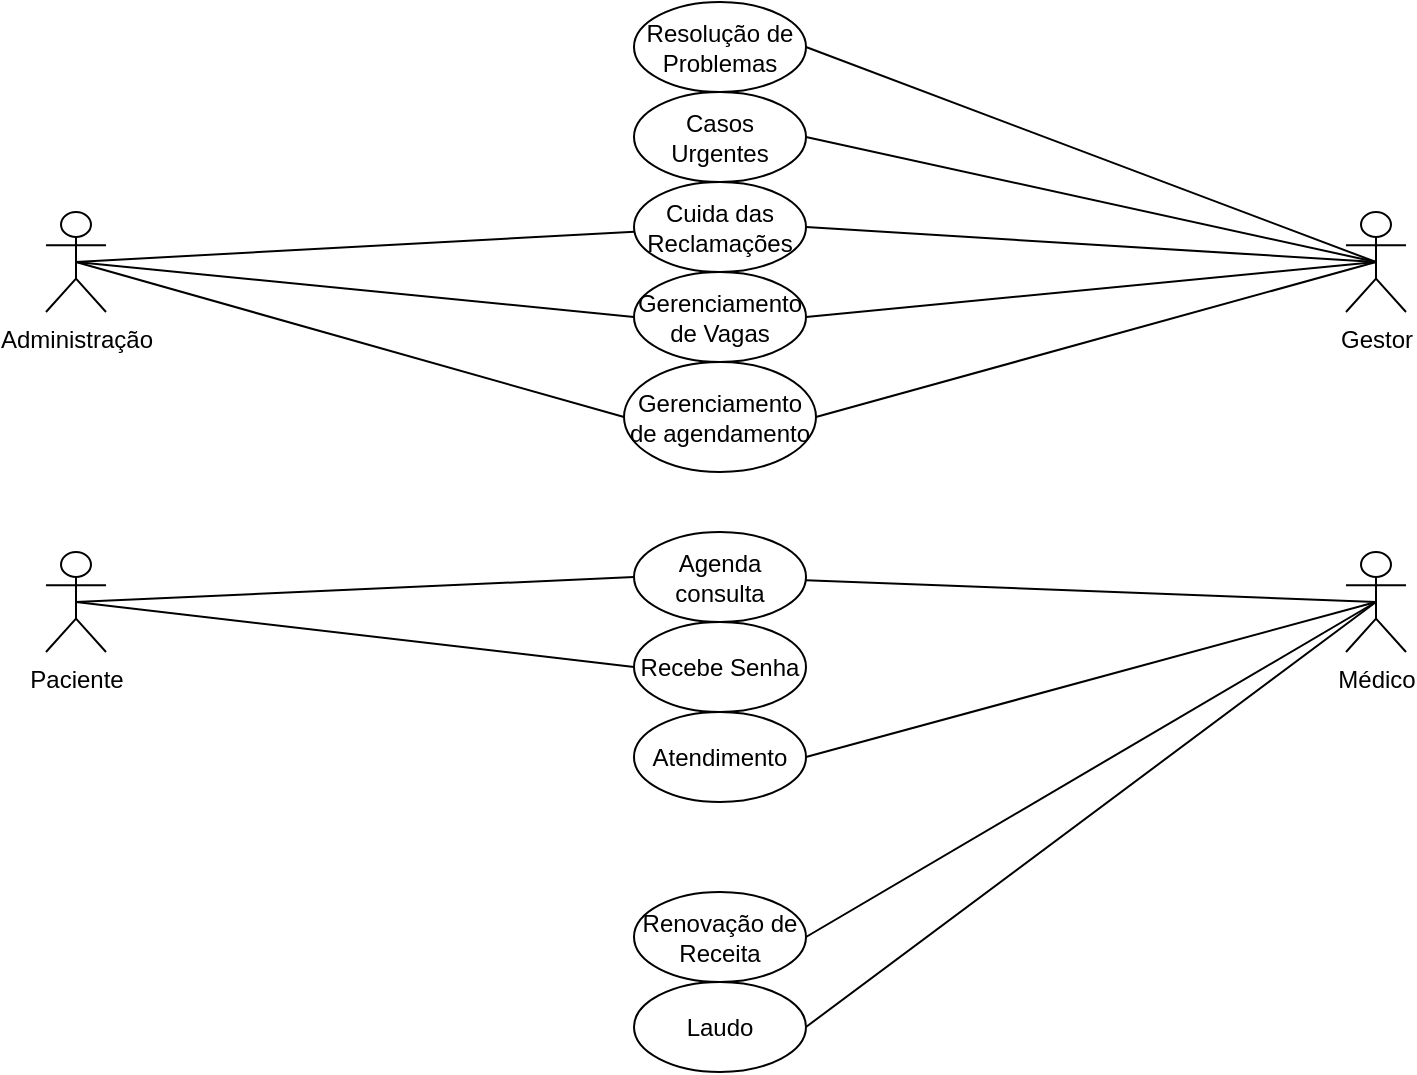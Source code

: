 <mxfile version="26.0.16">
  <diagram name="Página-1" id="-BjmGrBbKOFy0pEezr3d">
    <mxGraphModel dx="1257" dy="1826" grid="1" gridSize="10" guides="1" tooltips="1" connect="1" arrows="1" fold="1" page="1" pageScale="1" pageWidth="827" pageHeight="1169" math="0" shadow="0">
      <root>
        <mxCell id="0" />
        <mxCell id="1" parent="0" />
        <mxCell id="OqjllHrDNausTba_sSBx-9" value="Administração" style="shape=umlActor;verticalLabelPosition=bottom;verticalAlign=top;html=1;outlineConnect=0;" vertex="1" parent="1">
          <mxGeometry x="60" y="100" width="30" height="50" as="geometry" />
        </mxCell>
        <mxCell id="OqjllHrDNausTba_sSBx-11" value="Cuida das Reclamações&lt;span style=&quot;color: rgba(0, 0, 0, 0); font-family: monospace; font-size: 0px; text-align: start; text-wrap-mode: nowrap;&quot;&gt;%3CmxGraphModel%3E%3Croot%3E%3CmxCell%20id%3D%220%22%2F%3E%3CmxCell%20id%3D%221%22%20parent%3D%220%22%2F%3E%3CmxCell%20id%3D%222%22%20value%3D%22Administra%C3%A7%C3%A3o%22%20style%3D%22shape%3DumlActor%3BverticalLabelPosition%3Dbottom%3BverticalAlign%3Dtop%3Bhtml%3D1%3BoutlineConnect%3D0%3B%22%20vertex%3D%221%22%20parent%3D%221%22%3E%3CmxGeometry%20x%3D%2260%22%20y%3D%22100%22%20width%3D%2230%22%20height%3D%2250%22%20as%3D%22geometry%22%2F%3E%3C%2FmxCell%3E%3C%2Froot%3E%3C%2FmxGraphModel%3E&lt;/span&gt;" style="ellipse;whiteSpace=wrap;html=1;" vertex="1" parent="1">
          <mxGeometry x="354" y="85" width="86" height="45" as="geometry" />
        </mxCell>
        <mxCell id="OqjllHrDNausTba_sSBx-12" value="Gestor" style="shape=umlActor;verticalLabelPosition=bottom;verticalAlign=top;html=1;outlineConnect=0;" vertex="1" parent="1">
          <mxGeometry x="710" y="100" width="30" height="50" as="geometry" />
        </mxCell>
        <mxCell id="OqjllHrDNausTba_sSBx-14" value="Gerenciamento de Vagas" style="ellipse;whiteSpace=wrap;html=1;" vertex="1" parent="1">
          <mxGeometry x="354" y="130" width="86" height="45" as="geometry" />
        </mxCell>
        <mxCell id="OqjllHrDNausTba_sSBx-15" value="Gerenciamento de agendamento" style="ellipse;whiteSpace=wrap;html=1;" vertex="1" parent="1">
          <mxGeometry x="349" y="175" width="96" height="55" as="geometry" />
        </mxCell>
        <mxCell id="OqjllHrDNausTba_sSBx-16" value="Casos Urgentes&lt;span style=&quot;color: rgba(0, 0, 0, 0); font-family: monospace; font-size: 0px; text-align: start; text-wrap-mode: nowrap;&quot;&gt;%3CmxGraphModel%3E%3Croot%3E%3CmxCell%20id%3D%220%22%2F%3E%3CmxCell%20id%3D%221%22%20parent%3D%220%22%2F%3E%3CmxCell%20id%3D%222%22%20value%3D%22Cuida%20das%20Reclama%C3%A7%C3%B5es%26lt%3Bspan%20style%3D%26quot%3Bcolor%3A%20rgba(0%2C%200%2C%200%2C%200)%3B%20font-family%3A%20monospace%3B%20font-size%3A%200px%3B%20text-align%3A%20start%3B%20text-wrap-mode%3A%20nowrap%3B%26quot%3B%26gt%3B%253CmxGraphModel%253E%253Croot%253E%253CmxCell%2520id%253D%25220%2522%252F%253E%253CmxCell%2520id%253D%25221%2522%2520parent%253D%25220%2522%252F%253E%253CmxCell%2520id%253D%25222%2522%2520value%253D%2522Administra%25C3%25A7%25C3%25A3o%2522%2520style%253D%2522shape%253DumlActor%253BverticalLabelPosition%253Dbottom%253BverticalAlign%253Dtop%253Bhtml%253D1%253BoutlineConnect%253D0%253B%2522%2520vertex%253D%25221%2522%2520parent%253D%25221%2522%253E%253CmxGeometry%2520x%253D%252260%2522%2520y%253D%2522100%2522%2520width%253D%252230%2522%2520height%253D%252250%2522%2520as%253D%2522geometry%2522%252F%253E%253C%252FmxCell%253E%253C%252Froot%253E%253C%252FmxGraphModel%253E%26lt%3B%2Fspan%26gt%3B%22%20style%3D%22ellipse%3BwhiteSpace%3Dwrap%3Bhtml%3D1%3B%22%20vertex%3D%221%22%20parent%3D%221%22%3E%3CmxGeometry%20x%3D%22354%22%20y%3D%2285%22%20width%3D%2286%22%20height%3D%2245%22%20as%3D%22geometry%22%2F%3E%3C%2FmxCell%3E%3C%2Froot%3E%3C%2FmxGraphModel%3E&lt;/span&gt;" style="ellipse;whiteSpace=wrap;html=1;" vertex="1" parent="1">
          <mxGeometry x="354" y="40" width="86" height="45" as="geometry" />
        </mxCell>
        <mxCell id="OqjllHrDNausTba_sSBx-17" value="Resolução de Problemas" style="ellipse;whiteSpace=wrap;html=1;" vertex="1" parent="1">
          <mxGeometry x="354" y="-5" width="86" height="45" as="geometry" />
        </mxCell>
        <mxCell id="OqjllHrDNausTba_sSBx-18" value="" style="endArrow=none;html=1;rounded=0;exitX=0.5;exitY=0.5;exitDx=0;exitDy=0;exitPerimeter=0;" edge="1" parent="1" source="OqjllHrDNausTba_sSBx-9" target="OqjllHrDNausTba_sSBx-11">
          <mxGeometry width="50" height="50" relative="1" as="geometry">
            <mxPoint x="390" y="220" as="sourcePoint" />
            <mxPoint x="440" y="170" as="targetPoint" />
          </mxGeometry>
        </mxCell>
        <mxCell id="OqjllHrDNausTba_sSBx-19" value="" style="endArrow=none;html=1;rounded=0;exitX=0.5;exitY=0.5;exitDx=0;exitDy=0;exitPerimeter=0;entryX=0;entryY=0.5;entryDx=0;entryDy=0;" edge="1" parent="1" source="OqjllHrDNausTba_sSBx-9" target="OqjllHrDNausTba_sSBx-14">
          <mxGeometry width="50" height="50" relative="1" as="geometry">
            <mxPoint x="85" y="135" as="sourcePoint" />
            <mxPoint x="364" y="120" as="targetPoint" />
          </mxGeometry>
        </mxCell>
        <mxCell id="OqjllHrDNausTba_sSBx-20" value="" style="endArrow=none;html=1;rounded=0;exitX=0.5;exitY=0.5;exitDx=0;exitDy=0;exitPerimeter=0;entryX=0;entryY=0.5;entryDx=0;entryDy=0;" edge="1" parent="1" source="OqjllHrDNausTba_sSBx-9" target="OqjllHrDNausTba_sSBx-15">
          <mxGeometry width="50" height="50" relative="1" as="geometry">
            <mxPoint x="85" y="135" as="sourcePoint" />
            <mxPoint x="364" y="163" as="targetPoint" />
          </mxGeometry>
        </mxCell>
        <mxCell id="OqjllHrDNausTba_sSBx-22" value="" style="endArrow=none;html=1;rounded=0;exitX=1;exitY=0.5;exitDx=0;exitDy=0;entryX=0.5;entryY=0.5;entryDx=0;entryDy=0;entryPerimeter=0;" edge="1" parent="1" source="OqjllHrDNausTba_sSBx-11" target="OqjllHrDNausTba_sSBx-12">
          <mxGeometry width="50" height="50" relative="1" as="geometry">
            <mxPoint x="445" y="52" as="sourcePoint" />
            <mxPoint x="719" y="130" as="targetPoint" />
          </mxGeometry>
        </mxCell>
        <mxCell id="OqjllHrDNausTba_sSBx-23" value="" style="endArrow=none;html=1;rounded=0;exitX=1;exitY=0.5;exitDx=0;exitDy=0;entryX=0.5;entryY=0.5;entryDx=0;entryDy=0;entryPerimeter=0;" edge="1" parent="1" source="OqjllHrDNausTba_sSBx-14" target="OqjllHrDNausTba_sSBx-12">
          <mxGeometry width="50" height="50" relative="1" as="geometry">
            <mxPoint x="450" y="118" as="sourcePoint" />
            <mxPoint x="735" y="135" as="targetPoint" />
          </mxGeometry>
        </mxCell>
        <mxCell id="OqjllHrDNausTba_sSBx-24" value="" style="endArrow=none;html=1;rounded=0;exitX=1;exitY=0.5;exitDx=0;exitDy=0;entryX=0.5;entryY=0.5;entryDx=0;entryDy=0;entryPerimeter=0;" edge="1" parent="1" source="OqjllHrDNausTba_sSBx-15" target="OqjllHrDNausTba_sSBx-12">
          <mxGeometry width="50" height="50" relative="1" as="geometry">
            <mxPoint x="450" y="163" as="sourcePoint" />
            <mxPoint x="735" y="135" as="targetPoint" />
          </mxGeometry>
        </mxCell>
        <mxCell id="OqjllHrDNausTba_sSBx-25" value="" style="endArrow=none;html=1;rounded=0;exitX=1;exitY=0.5;exitDx=0;exitDy=0;entryX=0.5;entryY=0.5;entryDx=0;entryDy=0;entryPerimeter=0;" edge="1" parent="1" source="OqjllHrDNausTba_sSBx-16" target="OqjllHrDNausTba_sSBx-12">
          <mxGeometry width="50" height="50" relative="1" as="geometry">
            <mxPoint x="455" y="213" as="sourcePoint" />
            <mxPoint x="735" y="135" as="targetPoint" />
          </mxGeometry>
        </mxCell>
        <mxCell id="OqjllHrDNausTba_sSBx-26" value="" style="endArrow=none;html=1;rounded=0;exitX=1;exitY=0.5;exitDx=0;exitDy=0;entryX=0.5;entryY=0.5;entryDx=0;entryDy=0;entryPerimeter=0;" edge="1" parent="1" source="OqjllHrDNausTba_sSBx-17" target="OqjllHrDNausTba_sSBx-12">
          <mxGeometry width="50" height="50" relative="1" as="geometry">
            <mxPoint x="450" y="73" as="sourcePoint" />
            <mxPoint x="720" y="130" as="targetPoint" />
          </mxGeometry>
        </mxCell>
        <mxCell id="OqjllHrDNausTba_sSBx-27" value="Paciente" style="shape=umlActor;verticalLabelPosition=bottom;verticalAlign=top;html=1;outlineConnect=0;" vertex="1" parent="1">
          <mxGeometry x="60" y="270" width="30" height="50" as="geometry" />
        </mxCell>
        <mxCell id="OqjllHrDNausTba_sSBx-28" value="Agenda consulta" style="ellipse;whiteSpace=wrap;html=1;" vertex="1" parent="1">
          <mxGeometry x="354" y="260" width="86" height="45" as="geometry" />
        </mxCell>
        <mxCell id="OqjllHrDNausTba_sSBx-29" value="Recebe Senha" style="ellipse;whiteSpace=wrap;html=1;" vertex="1" parent="1">
          <mxGeometry x="354" y="305" width="86" height="45" as="geometry" />
        </mxCell>
        <mxCell id="OqjllHrDNausTba_sSBx-31" value="Médico" style="shape=umlActor;verticalLabelPosition=bottom;verticalAlign=top;html=1;outlineConnect=0;" vertex="1" parent="1">
          <mxGeometry x="710" y="270" width="30" height="50" as="geometry" />
        </mxCell>
        <mxCell id="OqjllHrDNausTba_sSBx-32" value="Atendimento" style="ellipse;whiteSpace=wrap;html=1;" vertex="1" parent="1">
          <mxGeometry x="354" y="350" width="86" height="45" as="geometry" />
        </mxCell>
        <mxCell id="OqjllHrDNausTba_sSBx-33" value="Renovação de Receita" style="ellipse;whiteSpace=wrap;html=1;" vertex="1" parent="1">
          <mxGeometry x="354" y="440" width="86" height="45" as="geometry" />
        </mxCell>
        <mxCell id="OqjllHrDNausTba_sSBx-34" value="Laudo" style="ellipse;whiteSpace=wrap;html=1;" vertex="1" parent="1">
          <mxGeometry x="354" y="485" width="86" height="45" as="geometry" />
        </mxCell>
        <mxCell id="OqjllHrDNausTba_sSBx-35" value="" style="endArrow=none;html=1;rounded=0;exitX=0.5;exitY=0.5;exitDx=0;exitDy=0;exitPerimeter=0;entryX=0;entryY=0.5;entryDx=0;entryDy=0;" edge="1" parent="1" source="OqjllHrDNausTba_sSBx-27" target="OqjllHrDNausTba_sSBx-28">
          <mxGeometry width="50" height="50" relative="1" as="geometry">
            <mxPoint x="390" y="320" as="sourcePoint" />
            <mxPoint x="440" y="270" as="targetPoint" />
          </mxGeometry>
        </mxCell>
        <mxCell id="OqjllHrDNausTba_sSBx-36" value="" style="endArrow=none;html=1;rounded=0;exitX=0.5;exitY=0.5;exitDx=0;exitDy=0;exitPerimeter=0;entryX=0;entryY=0.5;entryDx=0;entryDy=0;" edge="1" parent="1" source="OqjllHrDNausTba_sSBx-27" target="OqjllHrDNausTba_sSBx-29">
          <mxGeometry width="50" height="50" relative="1" as="geometry">
            <mxPoint x="85" y="305" as="sourcePoint" />
            <mxPoint x="364" y="293" as="targetPoint" />
          </mxGeometry>
        </mxCell>
        <mxCell id="OqjllHrDNausTba_sSBx-37" value="" style="endArrow=none;html=1;rounded=0;entryX=0.5;entryY=0.5;entryDx=0;entryDy=0;entryPerimeter=0;" edge="1" parent="1" source="OqjllHrDNausTba_sSBx-28" target="OqjllHrDNausTba_sSBx-31">
          <mxGeometry width="50" height="50" relative="1" as="geometry">
            <mxPoint x="440" y="305" as="sourcePoint" />
            <mxPoint x="719" y="293" as="targetPoint" />
          </mxGeometry>
        </mxCell>
        <mxCell id="OqjllHrDNausTba_sSBx-38" value="" style="endArrow=none;html=1;rounded=0;entryX=0.5;entryY=0.5;entryDx=0;entryDy=0;entryPerimeter=0;exitX=1;exitY=0.5;exitDx=0;exitDy=0;" edge="1" parent="1" source="OqjllHrDNausTba_sSBx-32" target="OqjllHrDNausTba_sSBx-31">
          <mxGeometry width="50" height="50" relative="1" as="geometry">
            <mxPoint x="450" y="294" as="sourcePoint" />
            <mxPoint x="735" y="305" as="targetPoint" />
          </mxGeometry>
        </mxCell>
        <mxCell id="OqjllHrDNausTba_sSBx-39" value="" style="endArrow=none;html=1;rounded=0;entryX=0.5;entryY=0.5;entryDx=0;entryDy=0;entryPerimeter=0;exitX=1;exitY=0.5;exitDx=0;exitDy=0;" edge="1" parent="1" source="OqjllHrDNausTba_sSBx-33" target="OqjllHrDNausTba_sSBx-31">
          <mxGeometry width="50" height="50" relative="1" as="geometry">
            <mxPoint x="450" y="383" as="sourcePoint" />
            <mxPoint x="735" y="305" as="targetPoint" />
          </mxGeometry>
        </mxCell>
        <mxCell id="OqjllHrDNausTba_sSBx-40" value="" style="endArrow=none;html=1;rounded=0;entryX=0.5;entryY=0.5;entryDx=0;entryDy=0;entryPerimeter=0;exitX=1;exitY=0.5;exitDx=0;exitDy=0;" edge="1" parent="1" source="OqjllHrDNausTba_sSBx-34" target="OqjllHrDNausTba_sSBx-31">
          <mxGeometry width="50" height="50" relative="1" as="geometry">
            <mxPoint x="450" y="473" as="sourcePoint" />
            <mxPoint x="735" y="305" as="targetPoint" />
          </mxGeometry>
        </mxCell>
      </root>
    </mxGraphModel>
  </diagram>
</mxfile>
